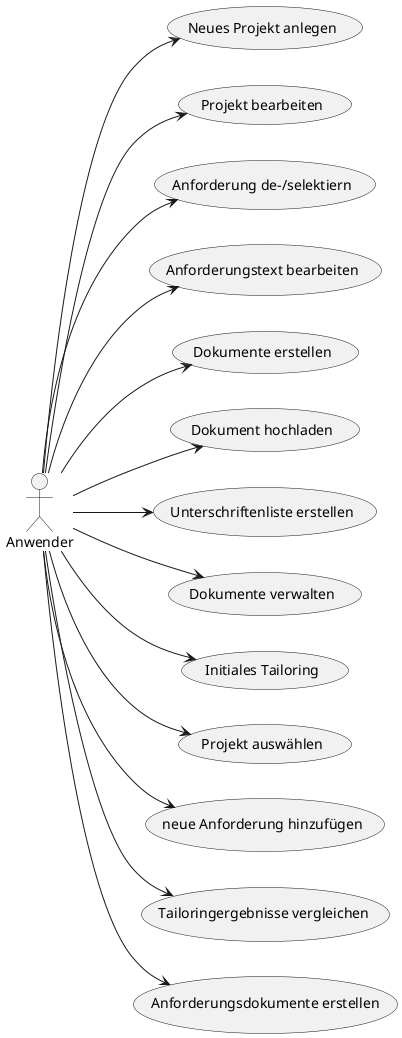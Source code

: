 @startuml usecases.png

  left to right direction
  skinparam packageStyle rect
  
  actor "Anwender" as anwender


  anwender --> (Neues Projekt anlegen)
  anwender --> (Projekt bearbeiten)
  anwender --> (Anforderung de-/selektiern)
  anwender --> (Anforderungstext bearbeiten)
  anwender --> (Dokumente erstellen)
  anwender --> (Dokument hochladen)
  anwender --> (Unterschriftenliste erstellen)
  anwender --> (Dokumente verwalten)
  anwender --> (Initiales Tailoring)
  anwender --> (Projekt auswählen)
  anwender --> (neue Anforderung hinzufügen)
  anwender --> (Tailoringergebnisse vergleichen)
  anwender --> (Anforderungsdokumente erstellen)
@enduml
